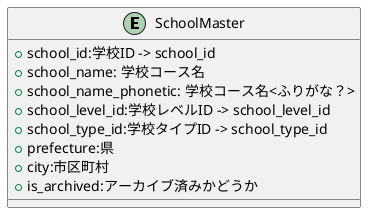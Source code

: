 @startuml

entity "SchoolMaster" {
    + school_id:学校ID -> school_id
    + school_name: 学校コース名
    + school_name_phonetic: 学校コース名<ふりがな？>
    + school_level_id:学校レベルID -> school_level_id
    + school_type_id:学校タイプID -> school_type_id
    + prefecture:県
    + city:市区町村
    + is_archived:アーカイブ済みかどうか
}

@enduml
